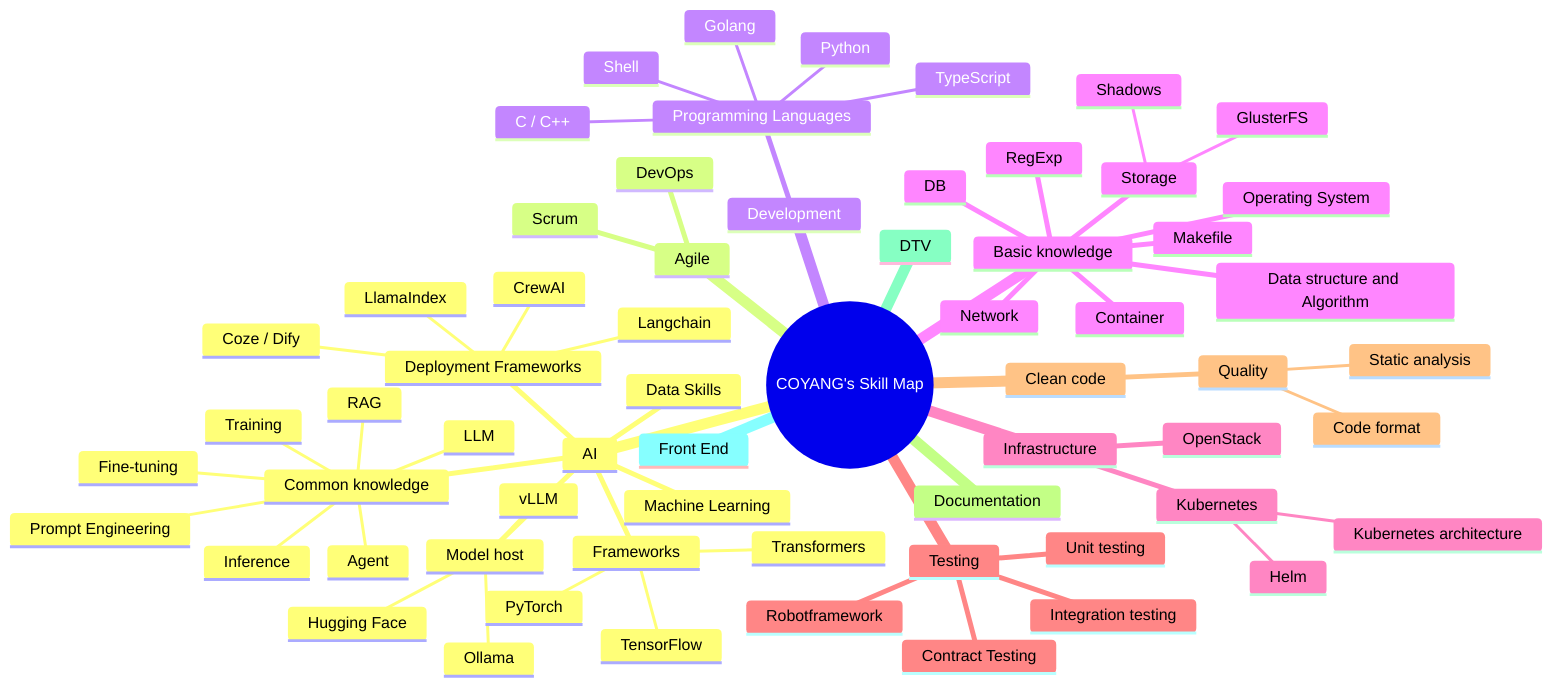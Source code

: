 mindmap
  root((COYANG's Skill Map))
    AI
      Common knowledge
        LLM
        Inference
        Training
        Fine-tuning
        Agent
        RAG
        Prompt Engineering
      Frameworks
        PyTorch
        TensorFlow
        Transformers
      Machine Learning

      Data Skills

      Model host
        Ollama
        vLLM
        Hugging Face
      Deployment Frameworks
        Langchain
        CrewAI
        LlamaIndex
        Coze / Dify
    Agile
      Scrum
      DevOps

    Development
      Programming Languages
        C / C++
        Golang
        Python
        Shell
        TypeScript
    Basic knowledge
      Operating System
      Data structure and Algorithm
      RegExp
      Makefile
      Container
      Network
      Storage
          Shadows
          GlusterFS
      DB

    Infrastructure
      OpenStack
      Kubernetes
        Helm
        Kubernetes architecture

    Testing
      Unit testing
      Integration testing
      Contract Testing
      Robotframework

    Clean code
      Quality
        Code format
        Static analysis

    Documentation
    DTV
    Front End